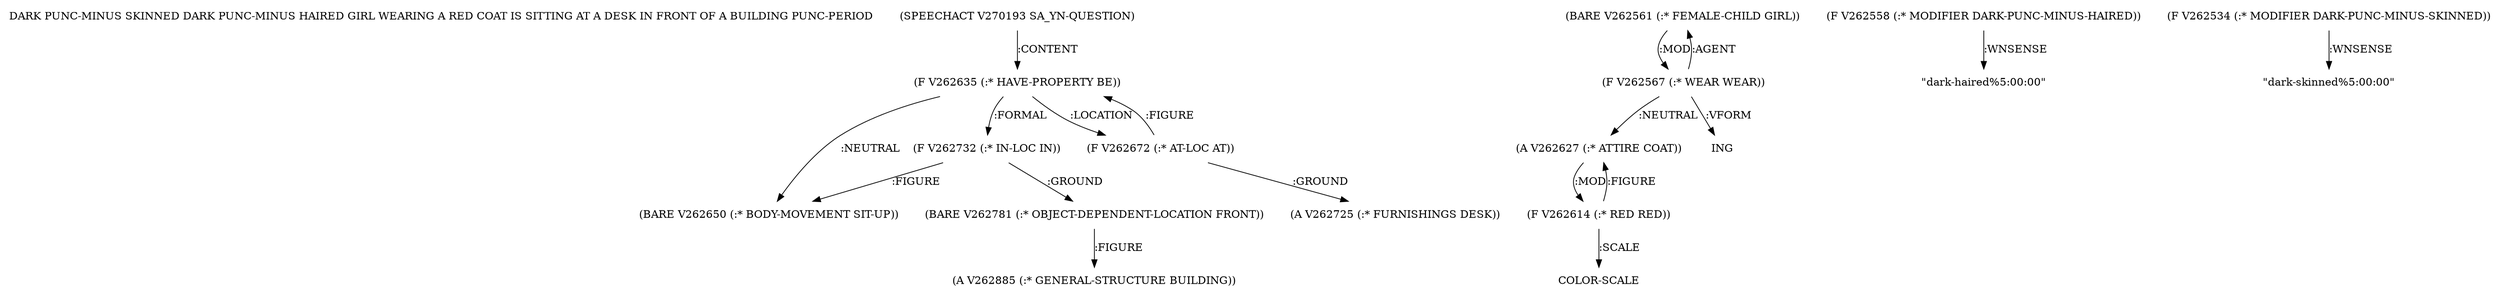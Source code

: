 digraph Terms {
  node [shape=none]
  "DARK PUNC-MINUS SKINNED DARK PUNC-MINUS HAIRED GIRL WEARING A RED COAT IS SITTING AT A DESK IN FRONT OF A BUILDING PUNC-PERIOD"
  "V270193" [label="(SPEECHACT V270193 SA_YN-QUESTION)"]
  "V270193" -> "V262635" [label=":CONTENT"]
  "V262635" [label="(F V262635 (:* HAVE-PROPERTY BE))"]
  "V262635" -> "V262650" [label=":NEUTRAL"]
  "V262635" -> "V262732" [label=":FORMAL"]
  "V262635" -> "V262672" [label=":LOCATION"]
  "V262650" [label="(BARE V262650 (:* BODY-MOVEMENT SIT-UP))"]
  "V262672" [label="(F V262672 (:* AT-LOC AT))"]
  "V262672" -> "V262725" [label=":GROUND"]
  "V262672" -> "V262635" [label=":FIGURE"]
  "V262725" [label="(A V262725 (:* FURNISHINGS DESK))"]
  "V262732" [label="(F V262732 (:* IN-LOC IN))"]
  "V262732" -> "V262781" [label=":GROUND"]
  "V262732" -> "V262650" [label=":FIGURE"]
  "V262781" [label="(BARE V262781 (:* OBJECT-DEPENDENT-LOCATION FRONT))"]
  "V262781" -> "V262885" [label=":FIGURE"]
  "V262885" [label="(A V262885 (:* GENERAL-STRUCTURE BUILDING))"]
  "V262561" [label="(BARE V262561 (:* FEMALE-CHILD GIRL))"]
  "V262561" -> "V262567" [label=":MOD"]
  "V262567" [label="(F V262567 (:* WEAR WEAR))"]
  "V262567" -> "V262561" [label=":AGENT"]
  "V262567" -> "V262627" [label=":NEUTRAL"]
  "V262567" -> "NT272366" [label=":VFORM"]
  "NT272366" [label="ING"]
  "V262627" [label="(A V262627 (:* ATTIRE COAT))"]
  "V262627" -> "V262614" [label=":MOD"]
  "V262614" [label="(F V262614 (:* RED RED))"]
  "V262614" -> "V262627" [label=":FIGURE"]
  "V262614" -> "NT272367" [label=":SCALE"]
  "NT272367" [label="COLOR-SCALE"]
  "V262558" [label="(F V262558 (:* MODIFIER DARK-PUNC-MINUS-HAIRED))"]
  "V262558" -> "NT272368" [label=":WNSENSE"]
  "NT272368" [label="\"dark-haired%5:00:00\""]
  "V262534" [label="(F V262534 (:* MODIFIER DARK-PUNC-MINUS-SKINNED))"]
  "V262534" -> "NT272369" [label=":WNSENSE"]
  "NT272369" [label="\"dark-skinned%5:00:00\""]
}
